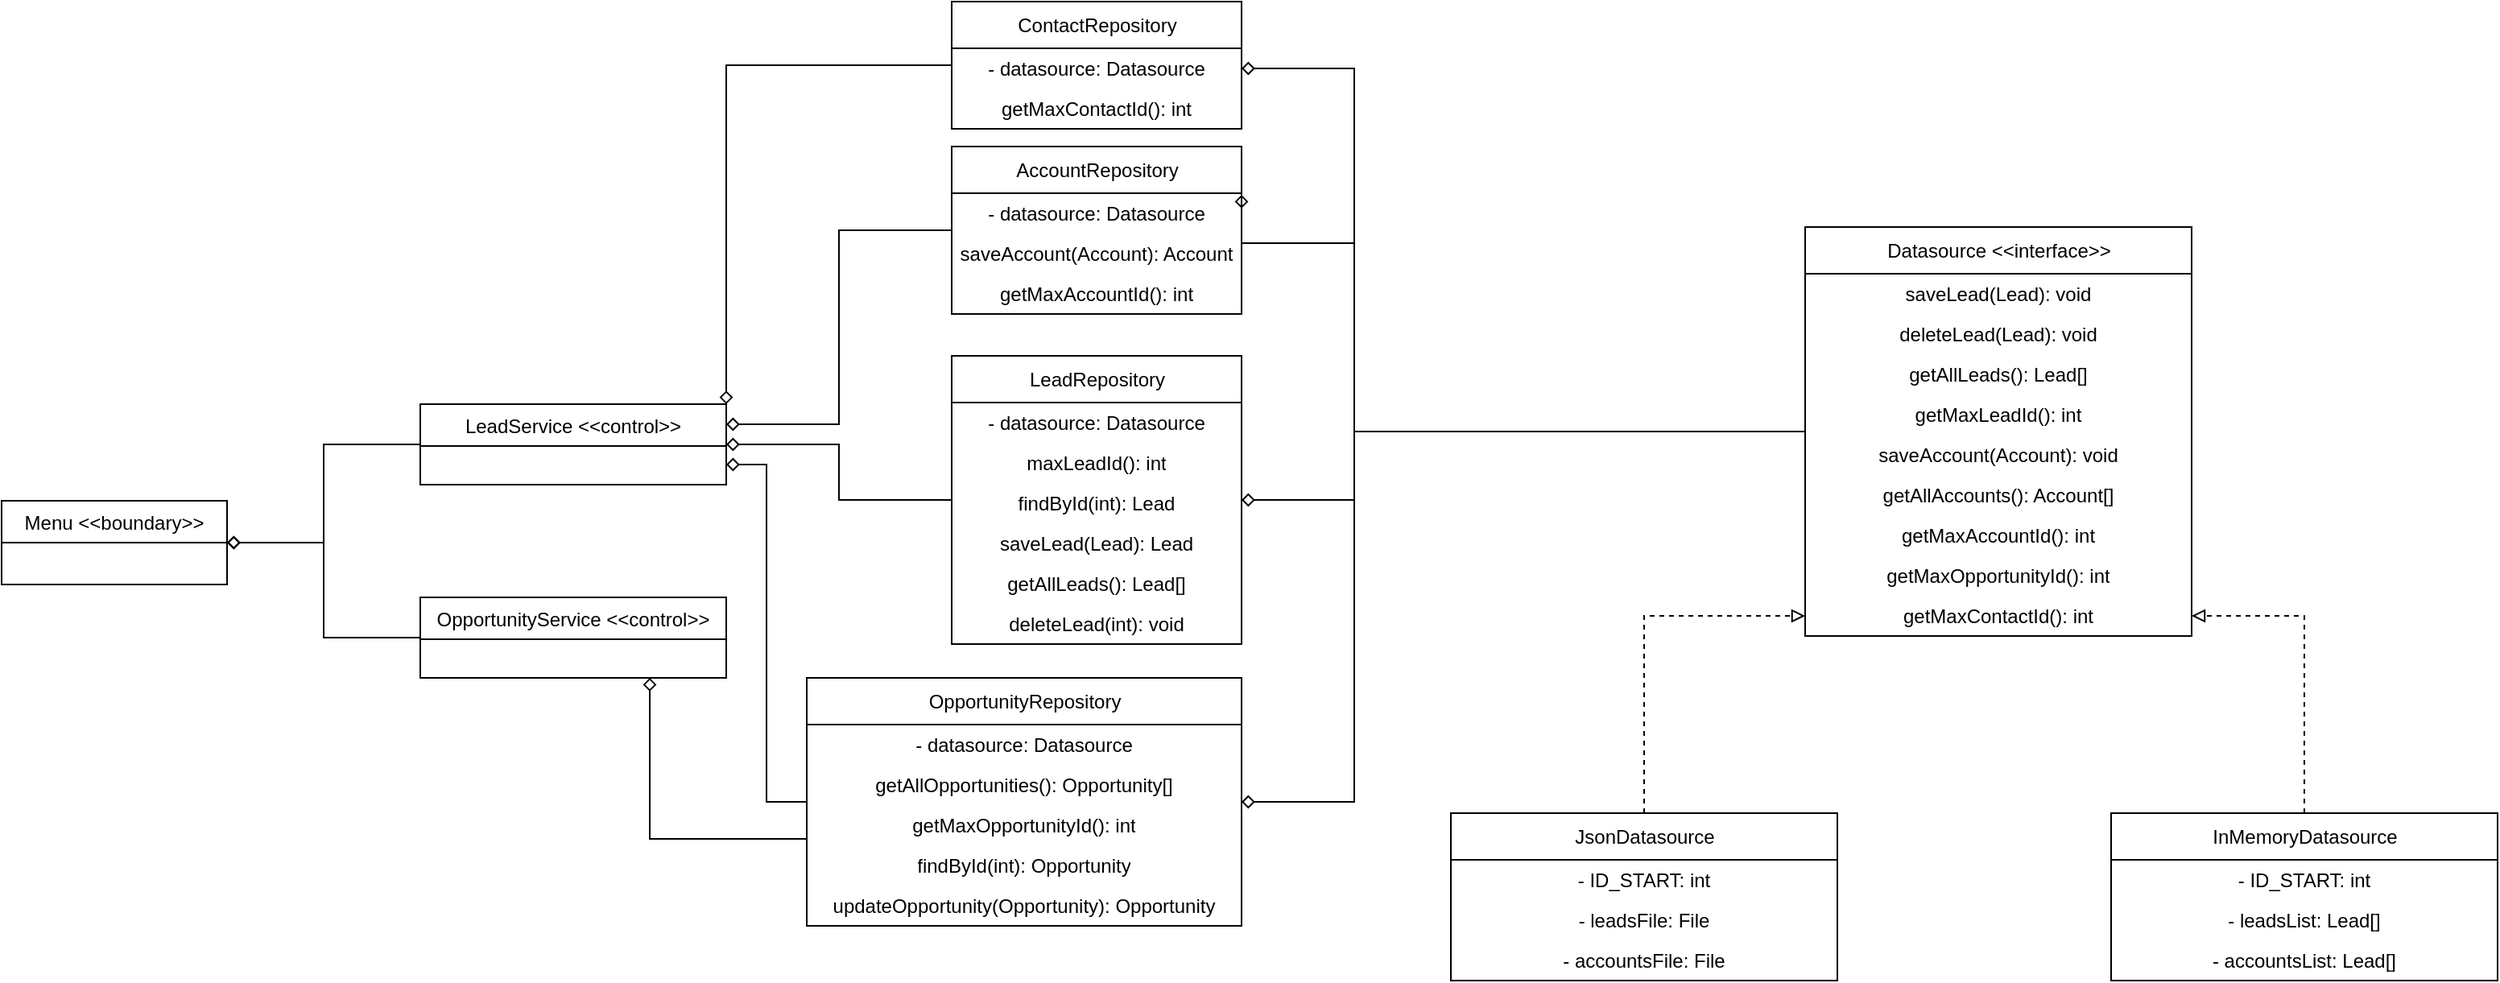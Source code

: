 <mxfile version="19.0.3" type="device"><diagram id="C5RBs43oDa-KdzZeNtuy" name="Page-1"><mxGraphModel dx="2013" dy="1991" grid="1" gridSize="10" guides="1" tooltips="1" connect="1" arrows="1" fold="1" page="1" pageScale="1" pageWidth="827" pageHeight="1169" math="0" shadow="0"><root><mxCell id="WIyWlLk6GJQsqaUBKTNV-0"/><mxCell id="WIyWlLk6GJQsqaUBKTNV-1" parent="WIyWlLk6GJQsqaUBKTNV-0"/><mxCell id="Zo3B25ahBchDXl0KSPnF-48" style="edgeStyle=orthogonalEdgeStyle;rounded=0;orthogonalLoop=1;jettySize=auto;html=1;entryX=1;entryY=0.04;entryDx=0;entryDy=0;entryPerimeter=0;endArrow=diamond;endFill=0;" parent="WIyWlLk6GJQsqaUBKTNV-1" source="Zo3B25ahBchDXl0KSPnF-0" target="Zo3B25ahBchDXl0KSPnF-45" edge="1"><mxGeometry relative="1" as="geometry"><Array as="points"><mxPoint x="50" y="-323"/><mxPoint x="50" y="-440"/></Array></mxGeometry></mxCell><mxCell id="Zo3B25ahBchDXl0KSPnF-49" style="edgeStyle=orthogonalEdgeStyle;rounded=0;orthogonalLoop=1;jettySize=auto;html=1;entryX=1;entryY=0.5;entryDx=0;entryDy=0;endArrow=diamond;endFill=0;" parent="WIyWlLk6GJQsqaUBKTNV-1" source="Zo3B25ahBchDXl0KSPnF-0" target="Zo3B25ahBchDXl0KSPnF-41" edge="1"><mxGeometry relative="1" as="geometry"><Array as="points"><mxPoint x="50" y="-323"/><mxPoint x="50" y="-280"/></Array></mxGeometry></mxCell><mxCell id="Zo3B25ahBchDXl0KSPnF-50" style="edgeStyle=orthogonalEdgeStyle;rounded=0;orthogonalLoop=1;jettySize=auto;html=1;entryX=1;entryY=0.5;entryDx=0;entryDy=0;endArrow=diamond;endFill=0;" parent="WIyWlLk6GJQsqaUBKTNV-1" source="Zo3B25ahBchDXl0KSPnF-0" target="Zo3B25ahBchDXl0KSPnF-42" edge="1"><mxGeometry relative="1" as="geometry"><Array as="points"><mxPoint x="50" y="-323"/><mxPoint x="50" y="-93"/></Array></mxGeometry></mxCell><mxCell id="AC0pCWco97QGvT72XLal-7" style="edgeStyle=orthogonalEdgeStyle;rounded=0;orthogonalLoop=1;jettySize=auto;html=1;entryX=1;entryY=0.5;entryDx=0;entryDy=0;endArrow=diamond;endFill=0;" parent="WIyWlLk6GJQsqaUBKTNV-1" source="Zo3B25ahBchDXl0KSPnF-0" target="AC0pCWco97QGvT72XLal-1" edge="1"><mxGeometry relative="1" as="geometry"><Array as="points"><mxPoint x="50" y="-323"/><mxPoint x="50" y="-548"/></Array></mxGeometry></mxCell><mxCell id="Zo3B25ahBchDXl0KSPnF-0" value="&lt;span style=&quot;font-weight: normal;&quot;&gt;Datasource &amp;lt;&amp;lt;interface&amp;gt;&amp;gt;&lt;/span&gt;" style="swimlane;fontStyle=1;align=center;verticalAlign=middle;childLayout=stackLayout;horizontal=1;startSize=29;horizontalStack=0;resizeParent=1;resizeParentMax=0;resizeLast=0;collapsible=0;marginBottom=0;html=1;" parent="WIyWlLk6GJQsqaUBKTNV-1" vertex="1"><mxGeometry x="330" y="-450" width="240" height="254" as="geometry"/></mxCell><mxCell id="Zo3B25ahBchDXl0KSPnF-1" value="saveLead(Lead): void" style="text;html=1;strokeColor=none;fillColor=none;align=center;verticalAlign=middle;spacingLeft=4;spacingRight=4;overflow=hidden;rotatable=0;points=[[0,0.5],[1,0.5]];portConstraint=eastwest;" parent="Zo3B25ahBchDXl0KSPnF-0" vertex="1"><mxGeometry y="29" width="240" height="25" as="geometry"/></mxCell><mxCell id="Zo3B25ahBchDXl0KSPnF-3" value="deleteLead(Lead): void" style="text;html=1;strokeColor=none;fillColor=none;align=center;verticalAlign=middle;spacingLeft=4;spacingRight=4;overflow=hidden;rotatable=0;points=[[0,0.5],[1,0.5]];portConstraint=eastwest;" parent="Zo3B25ahBchDXl0KSPnF-0" vertex="1"><mxGeometry y="54" width="240" height="25" as="geometry"/></mxCell><mxCell id="Zo3B25ahBchDXl0KSPnF-4" value="getAllLeads(): Lead[]" style="text;html=1;strokeColor=none;fillColor=none;align=center;verticalAlign=middle;spacingLeft=4;spacingRight=4;overflow=hidden;rotatable=0;points=[[0,0.5],[1,0.5]];portConstraint=eastwest;" parent="Zo3B25ahBchDXl0KSPnF-0" vertex="1"><mxGeometry y="79" width="240" height="25" as="geometry"/></mxCell><mxCell id="Zo3B25ahBchDXl0KSPnF-5" value="getMaxLeadId(): int" style="text;html=1;strokeColor=none;fillColor=none;align=center;verticalAlign=middle;spacingLeft=4;spacingRight=4;overflow=hidden;rotatable=0;points=[[0,0.5],[1,0.5]];portConstraint=eastwest;" parent="Zo3B25ahBchDXl0KSPnF-0" vertex="1"><mxGeometry y="104" width="240" height="25" as="geometry"/></mxCell><mxCell id="Zo3B25ahBchDXl0KSPnF-6" value="saveAccount(Account): void" style="text;html=1;strokeColor=none;fillColor=none;align=center;verticalAlign=middle;spacingLeft=4;spacingRight=4;overflow=hidden;rotatable=0;points=[[0,0.5],[1,0.5]];portConstraint=eastwest;" parent="Zo3B25ahBchDXl0KSPnF-0" vertex="1"><mxGeometry y="129" width="240" height="25" as="geometry"/></mxCell><mxCell id="Zo3B25ahBchDXl0KSPnF-7" value="getAllAccounts(): Account[]" style="text;html=1;strokeColor=none;fillColor=none;align=center;verticalAlign=middle;spacingLeft=4;spacingRight=4;overflow=hidden;rotatable=0;points=[[0,0.5],[1,0.5]];portConstraint=eastwest;" parent="Zo3B25ahBchDXl0KSPnF-0" vertex="1"><mxGeometry y="154" width="240" height="25" as="geometry"/></mxCell><mxCell id="Zo3B25ahBchDXl0KSPnF-8" value="getMaxAccountId(): int" style="text;html=1;strokeColor=none;fillColor=none;align=center;verticalAlign=middle;spacingLeft=4;spacingRight=4;overflow=hidden;rotatable=0;points=[[0,0.5],[1,0.5]];portConstraint=eastwest;" parent="Zo3B25ahBchDXl0KSPnF-0" vertex="1"><mxGeometry y="179" width="240" height="25" as="geometry"/></mxCell><mxCell id="Zo3B25ahBchDXl0KSPnF-11" value="getMaxOpportunityId(): int" style="text;html=1;strokeColor=none;fillColor=none;align=center;verticalAlign=middle;spacingLeft=4;spacingRight=4;overflow=hidden;rotatable=0;points=[[0,0.5],[1,0.5]];portConstraint=eastwest;" parent="Zo3B25ahBchDXl0KSPnF-0" vertex="1"><mxGeometry y="204" width="240" height="25" as="geometry"/></mxCell><mxCell id="Zo3B25ahBchDXl0KSPnF-12" value="getMaxContactId(): int" style="text;html=1;strokeColor=none;fillColor=none;align=center;verticalAlign=middle;spacingLeft=4;spacingRight=4;overflow=hidden;rotatable=0;points=[[0,0.5],[1,0.5]];portConstraint=eastwest;" parent="Zo3B25ahBchDXl0KSPnF-0" vertex="1"><mxGeometry y="229" width="240" height="25" as="geometry"/></mxCell><mxCell id="Zo3B25ahBchDXl0KSPnF-24" style="edgeStyle=orthogonalEdgeStyle;rounded=0;orthogonalLoop=1;jettySize=auto;html=1;entryX=0;entryY=0.5;entryDx=0;entryDy=0;dashed=1;endArrow=block;endFill=0;" parent="WIyWlLk6GJQsqaUBKTNV-1" source="Zo3B25ahBchDXl0KSPnF-13" target="Zo3B25ahBchDXl0KSPnF-12" edge="1"><mxGeometry relative="1" as="geometry"/></mxCell><mxCell id="Zo3B25ahBchDXl0KSPnF-13" value="&lt;span style=&quot;font-weight: normal;&quot;&gt;JsonDatasource&lt;/span&gt;" style="swimlane;fontStyle=1;align=center;verticalAlign=middle;childLayout=stackLayout;horizontal=1;startSize=29;horizontalStack=0;resizeParent=1;resizeParentMax=0;resizeLast=0;collapsible=0;marginBottom=0;html=1;" parent="WIyWlLk6GJQsqaUBKTNV-1" vertex="1"><mxGeometry x="110" y="-86" width="240" height="104" as="geometry"/></mxCell><mxCell id="Zo3B25ahBchDXl0KSPnF-26" value="- ID_START: int" style="text;html=1;strokeColor=none;fillColor=none;align=center;verticalAlign=middle;spacingLeft=4;spacingRight=4;overflow=hidden;rotatable=0;points=[[0,0.5],[1,0.5]];portConstraint=eastwest;" parent="Zo3B25ahBchDXl0KSPnF-13" vertex="1"><mxGeometry y="29" width="240" height="25" as="geometry"/></mxCell><mxCell id="Zo3B25ahBchDXl0KSPnF-36" value="- leadsFile: File" style="text;html=1;strokeColor=none;fillColor=none;align=center;verticalAlign=middle;spacingLeft=4;spacingRight=4;overflow=hidden;rotatable=0;points=[[0,0.5],[1,0.5]];portConstraint=eastwest;" parent="Zo3B25ahBchDXl0KSPnF-13" vertex="1"><mxGeometry y="54" width="240" height="25" as="geometry"/></mxCell><mxCell id="Zo3B25ahBchDXl0KSPnF-37" value="- accountsFile: File" style="text;html=1;strokeColor=none;fillColor=none;align=center;verticalAlign=middle;spacingLeft=4;spacingRight=4;overflow=hidden;rotatable=0;points=[[0,0.5],[1,0.5]];portConstraint=eastwest;" parent="Zo3B25ahBchDXl0KSPnF-13" vertex="1"><mxGeometry y="79" width="240" height="25" as="geometry"/></mxCell><mxCell id="Zo3B25ahBchDXl0KSPnF-25" style="edgeStyle=orthogonalEdgeStyle;rounded=0;orthogonalLoop=1;jettySize=auto;html=1;entryX=1;entryY=0.5;entryDx=0;entryDy=0;dashed=1;endArrow=block;endFill=0;" parent="WIyWlLk6GJQsqaUBKTNV-1" source="Zo3B25ahBchDXl0KSPnF-23" target="Zo3B25ahBchDXl0KSPnF-12" edge="1"><mxGeometry relative="1" as="geometry"/></mxCell><mxCell id="Zo3B25ahBchDXl0KSPnF-23" value="&lt;span style=&quot;font-weight: normal;&quot;&gt;InMemoryDatasource&lt;/span&gt;" style="swimlane;fontStyle=1;align=center;verticalAlign=middle;childLayout=stackLayout;horizontal=1;startSize=29;horizontalStack=0;resizeParent=1;resizeParentMax=0;resizeLast=0;collapsible=0;marginBottom=0;html=1;" parent="WIyWlLk6GJQsqaUBKTNV-1" vertex="1"><mxGeometry x="520" y="-86" width="240" height="104" as="geometry"/></mxCell><mxCell id="Zo3B25ahBchDXl0KSPnF-30" value="- ID_START: int" style="text;html=1;strokeColor=none;fillColor=none;align=center;verticalAlign=middle;spacingLeft=4;spacingRight=4;overflow=hidden;rotatable=0;points=[[0,0.5],[1,0.5]];portConstraint=eastwest;" parent="Zo3B25ahBchDXl0KSPnF-23" vertex="1"><mxGeometry y="29" width="240" height="25" as="geometry"/></mxCell><mxCell id="Zo3B25ahBchDXl0KSPnF-33" value="- leadsList: Lead[]" style="text;html=1;strokeColor=none;fillColor=none;align=center;verticalAlign=middle;spacingLeft=4;spacingRight=4;overflow=hidden;rotatable=0;points=[[0,0.5],[1,0.5]];portConstraint=eastwest;" parent="Zo3B25ahBchDXl0KSPnF-23" vertex="1"><mxGeometry y="54" width="240" height="25" as="geometry"/></mxCell><mxCell id="Zo3B25ahBchDXl0KSPnF-34" value="- accountsList: Lead[]" style="text;html=1;strokeColor=none;fillColor=none;align=center;verticalAlign=middle;spacingLeft=4;spacingRight=4;overflow=hidden;rotatable=0;points=[[0,0.5],[1,0.5]];portConstraint=eastwest;" parent="Zo3B25ahBchDXl0KSPnF-23" vertex="1"><mxGeometry y="79" width="240" height="25" as="geometry"/></mxCell><mxCell id="AC0pCWco97QGvT72XLal-4" style="edgeStyle=orthogonalEdgeStyle;rounded=0;orthogonalLoop=1;jettySize=auto;html=1;entryX=1;entryY=0.25;entryDx=0;entryDy=0;endArrow=diamond;endFill=0;" parent="WIyWlLk6GJQsqaUBKTNV-1" source="Zo3B25ahBchDXl0KSPnF-38" target="Zo3B25ahBchDXl0KSPnF-66" edge="1"><mxGeometry relative="1" as="geometry"/></mxCell><mxCell id="Zo3B25ahBchDXl0KSPnF-38" value="&lt;span style=&quot;font-weight: normal;&quot;&gt;AccountRepository&lt;/span&gt;" style="swimlane;fontStyle=1;align=center;verticalAlign=middle;childLayout=stackLayout;horizontal=1;startSize=29;horizontalStack=0;resizeParent=1;resizeParentMax=0;resizeLast=0;collapsible=0;marginBottom=0;html=1;" parent="WIyWlLk6GJQsqaUBKTNV-1" vertex="1"><mxGeometry x="-200" y="-500" width="180" height="104" as="geometry"/></mxCell><mxCell id="Zo3B25ahBchDXl0KSPnF-45" value="- datasource: Datasource" style="text;html=1;strokeColor=none;fillColor=none;align=center;verticalAlign=middle;spacingLeft=4;spacingRight=4;overflow=hidden;rotatable=0;points=[[0,0.5],[1,0.5]];portConstraint=eastwest;" parent="Zo3B25ahBchDXl0KSPnF-38" vertex="1"><mxGeometry y="29" width="180" height="25" as="geometry"/></mxCell><mxCell id="Zo3B25ahBchDXl0KSPnF-51" value="saveAccount(Account): Account" style="text;html=1;strokeColor=none;fillColor=none;align=center;verticalAlign=middle;spacingLeft=4;spacingRight=4;overflow=hidden;rotatable=0;points=[[0,0.5],[1,0.5]];portConstraint=eastwest;" parent="Zo3B25ahBchDXl0KSPnF-38" vertex="1"><mxGeometry y="54" width="180" height="25" as="geometry"/></mxCell><mxCell id="MtkpGhbfYisvll3SUo1k-0" value="getMaxAccountId(): int" style="text;html=1;strokeColor=none;fillColor=none;align=center;verticalAlign=middle;spacingLeft=4;spacingRight=4;overflow=hidden;rotatable=0;points=[[0,0.5],[1,0.5]];portConstraint=eastwest;" vertex="1" parent="Zo3B25ahBchDXl0KSPnF-38"><mxGeometry y="79" width="180" height="25" as="geometry"/></mxCell><mxCell id="Zo3B25ahBchDXl0KSPnF-76" style="edgeStyle=orthogonalEdgeStyle;rounded=0;orthogonalLoop=1;jettySize=auto;html=1;entryX=1;entryY=0.5;entryDx=0;entryDy=0;endArrow=diamond;endFill=0;" parent="WIyWlLk6GJQsqaUBKTNV-1" source="Zo3B25ahBchDXl0KSPnF-41" target="Zo3B25ahBchDXl0KSPnF-66" edge="1"><mxGeometry relative="1" as="geometry"/></mxCell><mxCell id="Zo3B25ahBchDXl0KSPnF-41" value="&lt;span style=&quot;font-weight: normal;&quot;&gt;LeadRepository&lt;/span&gt;" style="swimlane;fontStyle=1;align=center;verticalAlign=middle;childLayout=stackLayout;horizontal=1;startSize=29;horizontalStack=0;resizeParent=1;resizeParentMax=0;resizeLast=0;collapsible=0;marginBottom=0;html=1;" parent="WIyWlLk6GJQsqaUBKTNV-1" vertex="1"><mxGeometry x="-200" y="-370" width="180" height="179" as="geometry"/></mxCell><mxCell id="Zo3B25ahBchDXl0KSPnF-46" value="- datasource: Datasource" style="text;html=1;strokeColor=none;fillColor=none;align=center;verticalAlign=middle;spacingLeft=4;spacingRight=4;overflow=hidden;rotatable=0;points=[[0,0.5],[1,0.5]];portConstraint=eastwest;" parent="Zo3B25ahBchDXl0KSPnF-41" vertex="1"><mxGeometry y="29" width="180" height="25" as="geometry"/></mxCell><mxCell id="Zo3B25ahBchDXl0KSPnF-55" value="maxLeadId(): int" style="text;html=1;strokeColor=none;fillColor=none;align=center;verticalAlign=middle;spacingLeft=4;spacingRight=4;overflow=hidden;rotatable=0;points=[[0,0.5],[1,0.5]];portConstraint=eastwest;" parent="Zo3B25ahBchDXl0KSPnF-41" vertex="1"><mxGeometry y="54" width="180" height="25" as="geometry"/></mxCell><mxCell id="AC0pCWco97QGvT72XLal-8" value="findById(int): Lead" style="text;html=1;strokeColor=none;fillColor=none;align=center;verticalAlign=middle;spacingLeft=4;spacingRight=4;overflow=hidden;rotatable=0;points=[[0,0.5],[1,0.5]];portConstraint=eastwest;" parent="Zo3B25ahBchDXl0KSPnF-41" vertex="1"><mxGeometry y="79" width="180" height="25" as="geometry"/></mxCell><mxCell id="Zo3B25ahBchDXl0KSPnF-56" value="saveLead(Lead): Lead" style="text;html=1;strokeColor=none;fillColor=none;align=center;verticalAlign=middle;spacingLeft=4;spacingRight=4;overflow=hidden;rotatable=0;points=[[0,0.5],[1,0.5]];portConstraint=eastwest;" parent="Zo3B25ahBchDXl0KSPnF-41" vertex="1"><mxGeometry y="104" width="180" height="25" as="geometry"/></mxCell><mxCell id="Zo3B25ahBchDXl0KSPnF-57" value="getAllLeads(): Lead[]" style="text;html=1;strokeColor=none;fillColor=none;align=center;verticalAlign=middle;spacingLeft=4;spacingRight=4;overflow=hidden;rotatable=0;points=[[0,0.5],[1,0.5]];portConstraint=eastwest;" parent="Zo3B25ahBchDXl0KSPnF-41" vertex="1"><mxGeometry y="129" width="180" height="25" as="geometry"/></mxCell><mxCell id="AC0pCWco97QGvT72XLal-9" value="deleteLead(int): void" style="text;html=1;strokeColor=none;fillColor=none;align=center;verticalAlign=middle;spacingLeft=4;spacingRight=4;overflow=hidden;rotatable=0;points=[[0,0.5],[1,0.5]];portConstraint=eastwest;" parent="Zo3B25ahBchDXl0KSPnF-41" vertex="1"><mxGeometry y="154" width="180" height="25" as="geometry"/></mxCell><mxCell id="AC0pCWco97QGvT72XLal-3" style="edgeStyle=orthogonalEdgeStyle;rounded=0;orthogonalLoop=1;jettySize=auto;html=1;entryX=1;entryY=0.75;entryDx=0;entryDy=0;endArrow=diamond;endFill=0;" parent="WIyWlLk6GJQsqaUBKTNV-1" source="Zo3B25ahBchDXl0KSPnF-42" target="Zo3B25ahBchDXl0KSPnF-66" edge="1"><mxGeometry relative="1" as="geometry"/></mxCell><mxCell id="AC0pCWco97QGvT72XLal-6" style="edgeStyle=orthogonalEdgeStyle;rounded=0;orthogonalLoop=1;jettySize=auto;html=1;entryX=0.75;entryY=1;entryDx=0;entryDy=0;endArrow=diamond;endFill=0;" parent="WIyWlLk6GJQsqaUBKTNV-1" source="Zo3B25ahBchDXl0KSPnF-42" target="Zo3B25ahBchDXl0KSPnF-67" edge="1"><mxGeometry relative="1" as="geometry"><Array as="points"><mxPoint x="-387" y="-70"/></Array></mxGeometry></mxCell><mxCell id="Zo3B25ahBchDXl0KSPnF-42" value="&lt;span style=&quot;font-weight: normal;&quot;&gt;OpportunityRepository&lt;/span&gt;" style="swimlane;fontStyle=1;align=center;verticalAlign=middle;childLayout=stackLayout;horizontal=1;startSize=29;horizontalStack=0;resizeParent=1;resizeParentMax=0;resizeLast=0;collapsible=0;marginBottom=0;html=1;" parent="WIyWlLk6GJQsqaUBKTNV-1" vertex="1"><mxGeometry x="-290" y="-170" width="270" height="154" as="geometry"/></mxCell><mxCell id="Zo3B25ahBchDXl0KSPnF-47" value="- datasource: Datasource" style="text;html=1;strokeColor=none;fillColor=none;align=center;verticalAlign=middle;spacingLeft=4;spacingRight=4;overflow=hidden;rotatable=0;points=[[0,0.5],[1,0.5]];portConstraint=eastwest;" parent="Zo3B25ahBchDXl0KSPnF-42" vertex="1"><mxGeometry y="29" width="270" height="25" as="geometry"/></mxCell><mxCell id="Zo3B25ahBchDXl0KSPnF-58" value="getAllOpportunities(): Opportunity[]" style="text;html=1;strokeColor=none;fillColor=none;align=center;verticalAlign=middle;spacingLeft=4;spacingRight=4;overflow=hidden;rotatable=0;points=[[0,0.5],[1,0.5]];portConstraint=eastwest;" parent="Zo3B25ahBchDXl0KSPnF-42" vertex="1"><mxGeometry y="54" width="270" height="25" as="geometry"/></mxCell><mxCell id="AC0pCWco97QGvT72XLal-10" value="getMaxOpportunityId(): int" style="text;html=1;strokeColor=none;fillColor=none;align=center;verticalAlign=middle;spacingLeft=4;spacingRight=4;overflow=hidden;rotatable=0;points=[[0,0.5],[1,0.5]];portConstraint=eastwest;" parent="Zo3B25ahBchDXl0KSPnF-42" vertex="1"><mxGeometry y="79" width="270" height="25" as="geometry"/></mxCell><mxCell id="Zo3B25ahBchDXl0KSPnF-59" value="findById(int): Opportunity" style="text;html=1;strokeColor=none;fillColor=none;align=center;verticalAlign=middle;spacingLeft=4;spacingRight=4;overflow=hidden;rotatable=0;points=[[0,0.5],[1,0.5]];portConstraint=eastwest;" parent="Zo3B25ahBchDXl0KSPnF-42" vertex="1"><mxGeometry y="104" width="270" height="25" as="geometry"/></mxCell><mxCell id="AC0pCWco97QGvT72XLal-11" value="updateOpportunity(Opportunity): Opportunity" style="text;html=1;strokeColor=none;fillColor=none;align=center;verticalAlign=middle;spacingLeft=4;spacingRight=4;overflow=hidden;rotatable=0;points=[[0,0.5],[1,0.5]];portConstraint=eastwest;" parent="Zo3B25ahBchDXl0KSPnF-42" vertex="1"><mxGeometry y="129" width="270" height="25" as="geometry"/></mxCell><mxCell id="Zo3B25ahBchDXl0KSPnF-60" value="Menu &lt;&lt;boundary&gt;&gt;" style="swimlane;fontStyle=0;childLayout=stackLayout;horizontal=1;startSize=26;fillColor=none;horizontalStack=0;resizeParent=1;resizeParentMax=0;resizeLast=0;collapsible=1;marginBottom=0;" parent="WIyWlLk6GJQsqaUBKTNV-1" vertex="1"><mxGeometry x="-790" y="-280" width="140" height="52" as="geometry"/></mxCell><mxCell id="Zo3B25ahBchDXl0KSPnF-73" style="edgeStyle=orthogonalEdgeStyle;rounded=0;orthogonalLoop=1;jettySize=auto;html=1;entryX=1;entryY=0.5;entryDx=0;entryDy=0;endArrow=diamond;endFill=0;" parent="WIyWlLk6GJQsqaUBKTNV-1" source="Zo3B25ahBchDXl0KSPnF-66" target="Zo3B25ahBchDXl0KSPnF-60" edge="1"><mxGeometry relative="1" as="geometry"/></mxCell><mxCell id="Zo3B25ahBchDXl0KSPnF-66" value="LeadService &lt;&lt;control&gt;&gt;" style="swimlane;fontStyle=0;childLayout=stackLayout;horizontal=1;startSize=26;fillColor=none;horizontalStack=0;resizeParent=1;resizeParentMax=0;resizeLast=0;collapsible=1;marginBottom=0;" parent="WIyWlLk6GJQsqaUBKTNV-1" vertex="1"><mxGeometry x="-530" y="-340" width="190" height="50" as="geometry"/></mxCell><mxCell id="Zo3B25ahBchDXl0KSPnF-72" style="edgeStyle=orthogonalEdgeStyle;rounded=0;orthogonalLoop=1;jettySize=auto;html=1;entryX=1;entryY=0.5;entryDx=0;entryDy=0;endArrow=diamond;endFill=0;" parent="WIyWlLk6GJQsqaUBKTNV-1" source="Zo3B25ahBchDXl0KSPnF-67" target="Zo3B25ahBchDXl0KSPnF-60" edge="1"><mxGeometry relative="1" as="geometry"/></mxCell><mxCell id="Zo3B25ahBchDXl0KSPnF-67" value="OpportunityService &lt;&lt;control&gt;&gt;" style="swimlane;fontStyle=0;childLayout=stackLayout;horizontal=1;startSize=26;fillColor=none;horizontalStack=0;resizeParent=1;resizeParentMax=0;resizeLast=0;collapsible=1;marginBottom=0;" parent="WIyWlLk6GJQsqaUBKTNV-1" vertex="1"><mxGeometry x="-530" y="-220" width="190" height="50" as="geometry"/></mxCell><mxCell id="AC0pCWco97QGvT72XLal-5" style="edgeStyle=orthogonalEdgeStyle;rounded=0;orthogonalLoop=1;jettySize=auto;html=1;entryX=1;entryY=0;entryDx=0;entryDy=0;endArrow=diamond;endFill=0;" parent="WIyWlLk6GJQsqaUBKTNV-1" source="AC0pCWco97QGvT72XLal-0" target="Zo3B25ahBchDXl0KSPnF-66" edge="1"><mxGeometry relative="1" as="geometry"/></mxCell><mxCell id="AC0pCWco97QGvT72XLal-0" value="&lt;span style=&quot;font-weight: normal;&quot;&gt;ContactRepository&lt;/span&gt;" style="swimlane;fontStyle=1;align=center;verticalAlign=middle;childLayout=stackLayout;horizontal=1;startSize=29;horizontalStack=0;resizeParent=1;resizeParentMax=0;resizeLast=0;collapsible=0;marginBottom=0;html=1;" parent="WIyWlLk6GJQsqaUBKTNV-1" vertex="1"><mxGeometry x="-200" y="-590" width="180" height="79" as="geometry"/></mxCell><mxCell id="AC0pCWco97QGvT72XLal-1" value="- datasource: Datasource" style="text;html=1;strokeColor=none;fillColor=none;align=center;verticalAlign=middle;spacingLeft=4;spacingRight=4;overflow=hidden;rotatable=0;points=[[0,0.5],[1,0.5]];portConstraint=eastwest;" parent="AC0pCWco97QGvT72XLal-0" vertex="1"><mxGeometry y="29" width="180" height="25" as="geometry"/></mxCell><mxCell id="AC0pCWco97QGvT72XLal-2" value="getMaxContactId(): int" style="text;html=1;strokeColor=none;fillColor=none;align=center;verticalAlign=middle;spacingLeft=4;spacingRight=4;overflow=hidden;rotatable=0;points=[[0,0.5],[1,0.5]];portConstraint=eastwest;" parent="AC0pCWco97QGvT72XLal-0" vertex="1"><mxGeometry y="54" width="180" height="25" as="geometry"/></mxCell></root></mxGraphModel></diagram></mxfile>